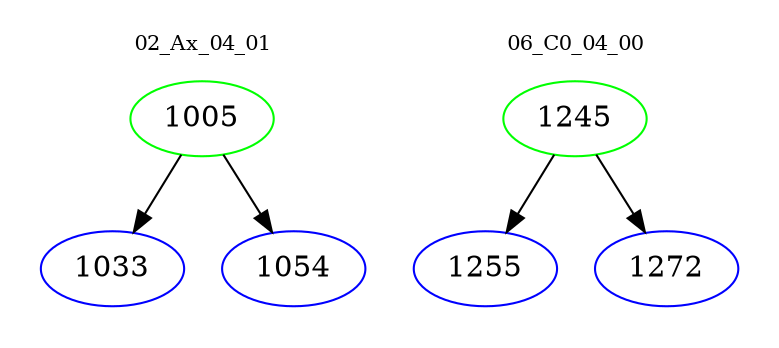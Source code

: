 digraph{
subgraph cluster_0 {
color = white
label = "02_Ax_04_01";
fontsize=10;
T0_1005 [label="1005", color="green"]
T0_1005 -> T0_1033 [color="black"]
T0_1033 [label="1033", color="blue"]
T0_1005 -> T0_1054 [color="black"]
T0_1054 [label="1054", color="blue"]
}
subgraph cluster_1 {
color = white
label = "06_C0_04_00";
fontsize=10;
T1_1245 [label="1245", color="green"]
T1_1245 -> T1_1255 [color="black"]
T1_1255 [label="1255", color="blue"]
T1_1245 -> T1_1272 [color="black"]
T1_1272 [label="1272", color="blue"]
}
}
